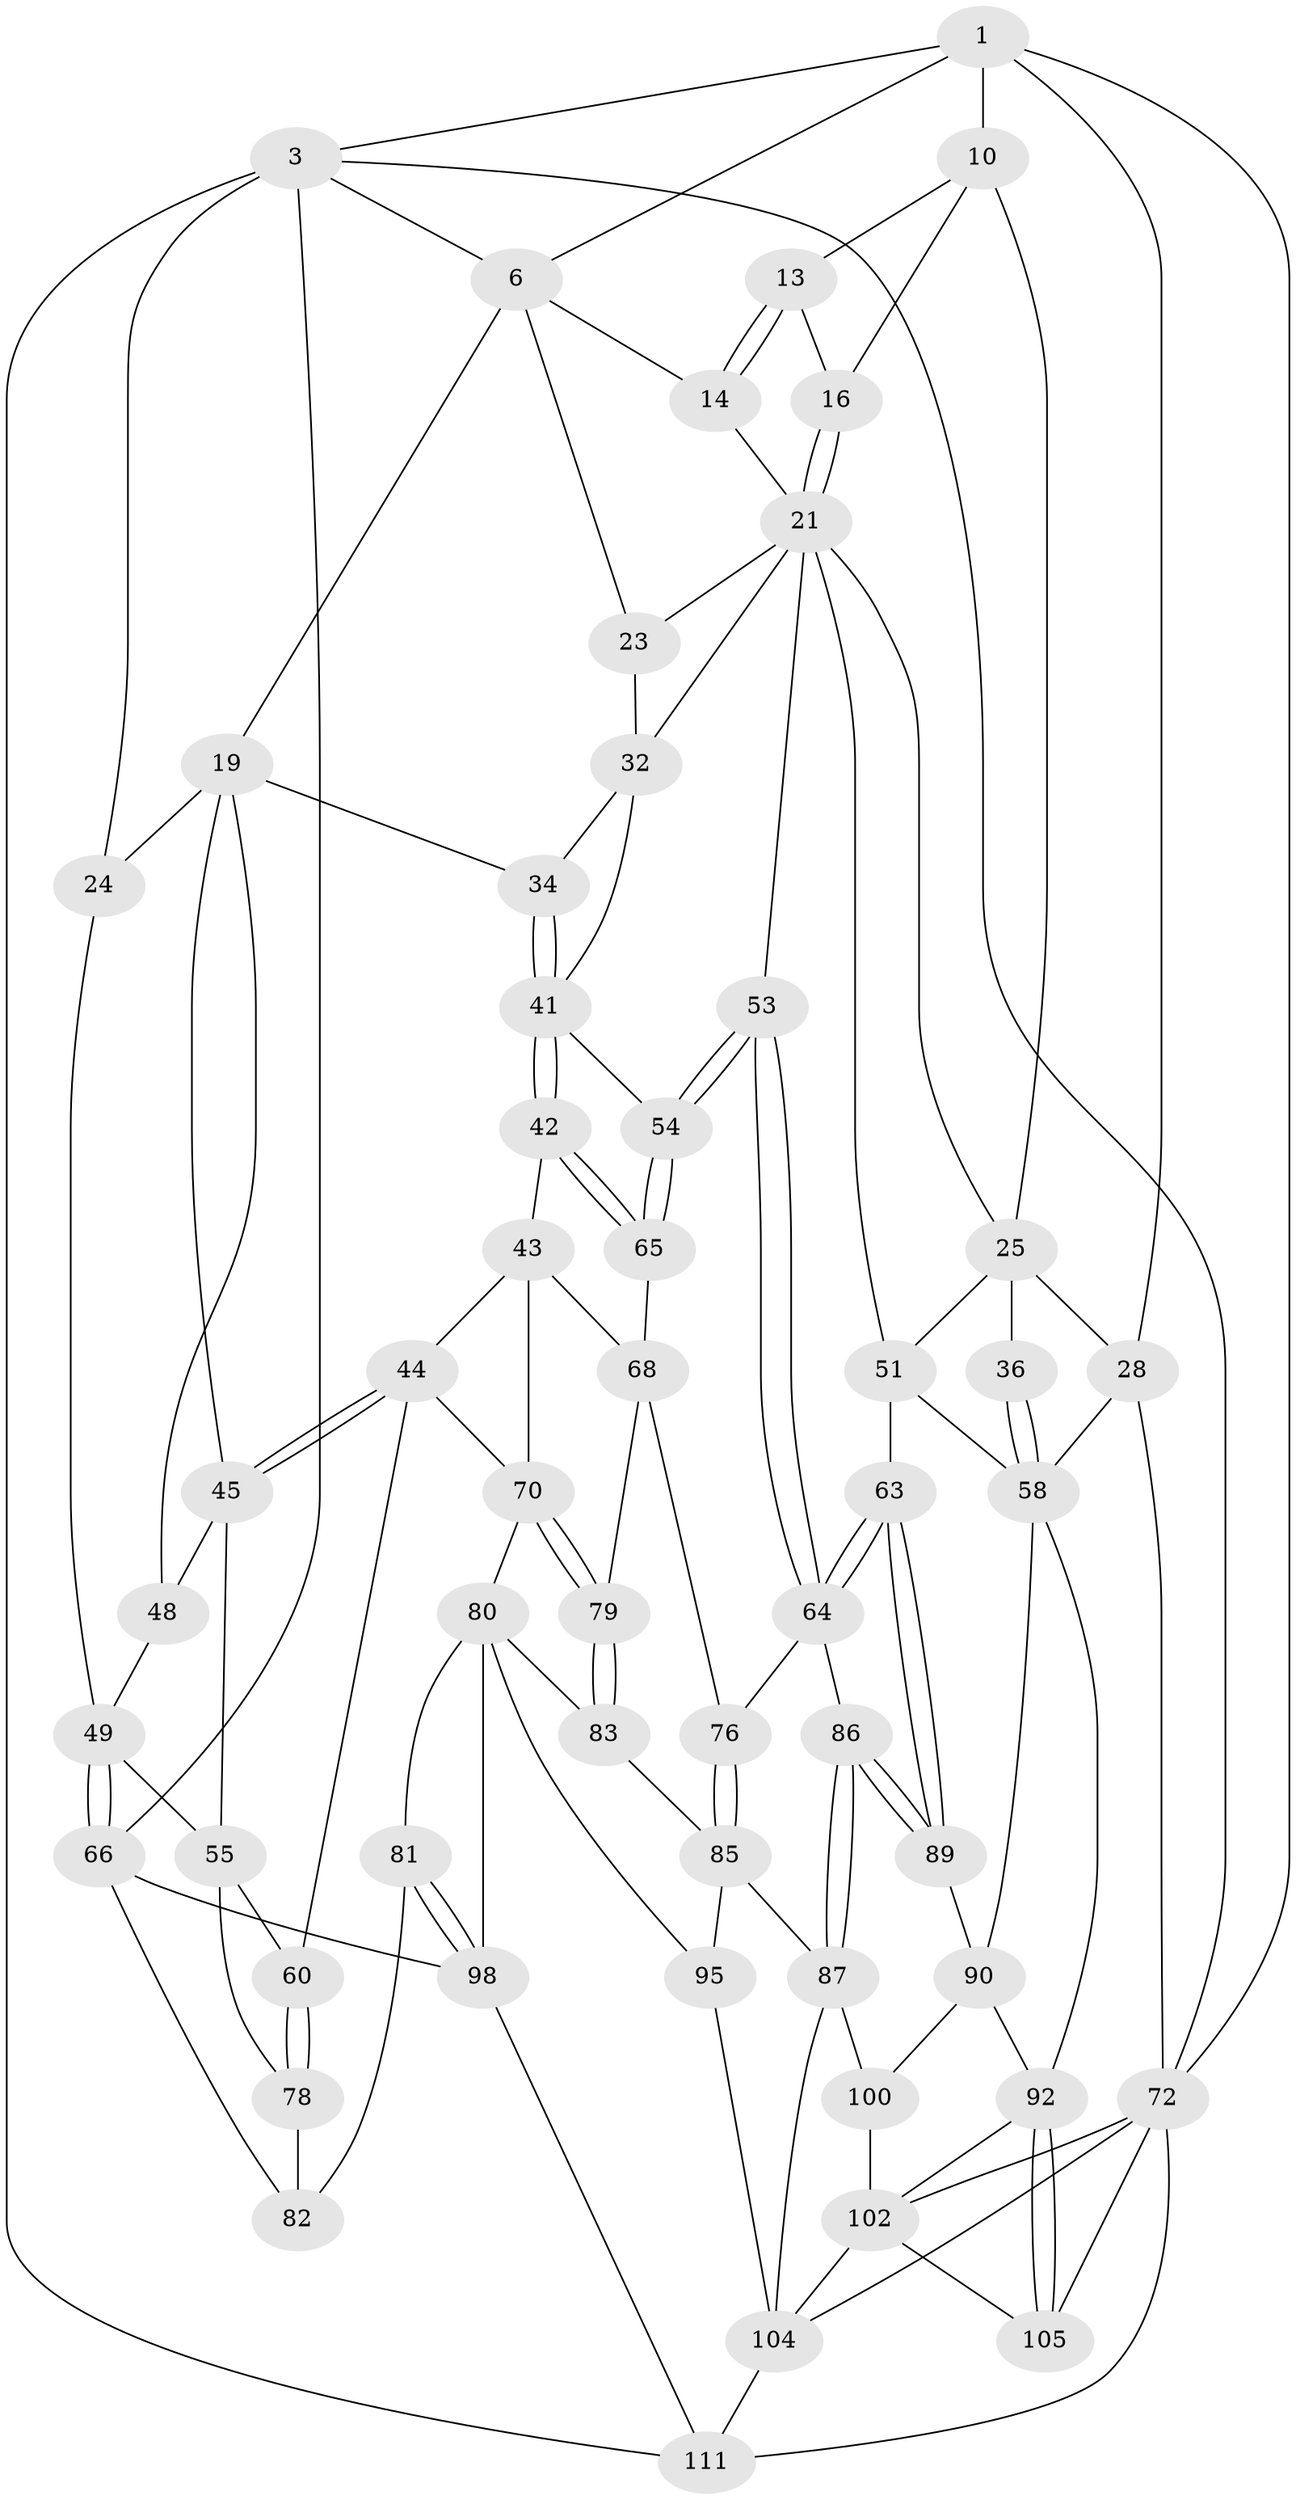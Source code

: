 // original degree distribution, {3: 0.017857142857142856, 6: 0.21428571428571427, 4: 0.23214285714285715, 5: 0.5357142857142857}
// Generated by graph-tools (version 1.1) at 2025/28/03/15/25 16:28:06]
// undirected, 56 vertices, 128 edges
graph export_dot {
graph [start="1"]
  node [color=gray90,style=filled];
  1 [pos="+0.5378394081772879+0",super="+5+2"];
  3 [pos="+0+0",super="+67+4+9"];
  6 [pos="+0.33373222667918867+0.13885222240597267",super="+15+7"];
  10 [pos="+0.5838952147783516+0.025920079458460886",super="+11"];
  13 [pos="+0.5994155471415923+0.07548847694033363"];
  14 [pos="+0.49424781145494673+0.2030983042340799"];
  16 [pos="+0.6388914553223234+0.12252905032662428"];
  19 [pos="+0.25773018889174504+0.32414635071109316",super="+20+35"];
  21 [pos="+0.6196797579833933+0.2809556996743869",super="+22+27"];
  23 [pos="+0.47428302431121533+0.30317069416640113"];
  24 [pos="+0+0.08432239209786674",super="+40"];
  25 [pos="+0.8129820457423008+0.2749714676176074",super="+29+26"];
  28 [pos="+1+0.3096883798523609",super="+57"];
  32 [pos="+0.5476479365777199+0.41027956880589683",super="+33"];
  34 [pos="+0.33528729370980226+0.3817961811924566"];
  36 [pos="+0.8902930446351548+0.46556648721940463"];
  41 [pos="+0.36870986063333616+0.4900217920671081",super="+46"];
  42 [pos="+0.3643834767298417+0.5044010349967188"];
  43 [pos="+0.3147343491529193+0.5177054592962606",super="+69"];
  44 [pos="+0.2395374907268001+0.51567577544397",super="+59"];
  45 [pos="+0.23125046777537028+0.4903595024451098",super="+47"];
  48 [pos="+0.11905847155244885+0.41864018569247824"];
  49 [pos="+0+0.6148017012516838",super="+50"];
  51 [pos="+0.7497803566742625+0.6020659660557335",super="+52"];
  53 [pos="+0.5042368285953305+0.5578041397404803"];
  54 [pos="+0.49258927175380046+0.5540272632488908"];
  55 [pos="+0.1169114198471314+0.5370649503557804",super="+56"];
  58 [pos="+0.9824101998706709+0.5770882812806626",super="+61"];
  60 [pos="+0.1818511096649935+0.5684228395403624"];
  63 [pos="+0.5609152881841262+0.6328501325683212"];
  64 [pos="+0.5102660213416171+0.6045785427930377",super="+75"];
  65 [pos="+0.37736133873413785+0.5447240454951896"];
  66 [pos="+0+0.7798134490321745",super="+97"];
  68 [pos="+0.3759797132072012+0.5540021164571962",super="+77"];
  70 [pos="+0.2929228137847033+0.6007685927630141",super="+71"];
  72 [pos="+1+1",super="+107+73"];
  76 [pos="+0.45763340219082527+0.6353553749593743"];
  78 [pos="+0.04913828938342263+0.6626922634370671"];
  79 [pos="+0.33638211726203454+0.66654281251171"];
  80 [pos="+0.1817280200731255+0.709707776654009",super="+84"];
  81 [pos="+0.1811820597764528+0.7098589035000248"];
  82 [pos="+0.15587399958572304+0.7083079086975419"];
  83 [pos="+0.33977161621454627+0.7013474771666782"];
  85 [pos="+0.3604404397576622+0.7127364805873178",super="+88"];
  86 [pos="+0.49896477851711035+0.8266337242462698"];
  87 [pos="+0.49311735094542136+0.8355515761662021",super="+101"];
  89 [pos="+0.5756567117524627+0.7526635967689748"];
  90 [pos="+0.670338393684546+0.7466109790472392",super="+94"];
  92 [pos="+0.8239630809267476+0.8367809043026044",super="+93"];
  95 [pos="+0.3098267626659352+0.8754440869959352"];
  98 [pos="+0.16285121766402502+0.8824985889213943",super="+99"];
  100 [pos="+0.6790345174845526+0.8269442057575296"];
  102 [pos="+0.6930663281131462+0.8969525169079272",super="+106+103"];
  104 [pos="+0.5160786170573165+0.8986416423244353",super="+109"];
  105 [pos="+0.7328014340385933+0.9295739352441766"];
  111 [pos="+0.11020801846013456+1",super="+112"];
  1 -- 10 [weight=2];
  1 -- 6;
  1 -- 3;
  1 -- 72;
  1 -- 28;
  3 -- 72;
  3 -- 66;
  3 -- 111;
  3 -- 6;
  3 -- 24;
  6 -- 19 [weight=2];
  6 -- 23;
  6 -- 14;
  10 -- 13;
  10 -- 16;
  10 -- 25;
  13 -- 14;
  13 -- 14;
  13 -- 16;
  14 -- 21;
  16 -- 21;
  16 -- 21;
  19 -- 24 [weight=2];
  19 -- 48;
  19 -- 34;
  19 -- 45;
  21 -- 23;
  21 -- 32;
  21 -- 53;
  21 -- 25;
  21 -- 51;
  23 -- 32;
  24 -- 49;
  25 -- 28;
  25 -- 36 [weight=2];
  25 -- 51;
  28 -- 72;
  28 -- 58 [weight=2];
  32 -- 41;
  32 -- 34;
  34 -- 41;
  34 -- 41;
  36 -- 58;
  36 -- 58;
  41 -- 42;
  41 -- 42;
  41 -- 54;
  42 -- 43;
  42 -- 65;
  42 -- 65;
  43 -- 44;
  43 -- 68;
  43 -- 70;
  44 -- 45;
  44 -- 45;
  44 -- 70;
  44 -- 60;
  45 -- 48;
  45 -- 55;
  48 -- 49;
  49 -- 66;
  49 -- 66;
  49 -- 55;
  51 -- 63;
  51 -- 58;
  53 -- 54;
  53 -- 54;
  53 -- 64;
  53 -- 64;
  54 -- 65;
  54 -- 65;
  55 -- 60;
  55 -- 78;
  58 -- 90;
  58 -- 92;
  60 -- 78;
  60 -- 78;
  63 -- 64;
  63 -- 64;
  63 -- 89;
  63 -- 89;
  64 -- 76;
  64 -- 86;
  65 -- 68;
  66 -- 82;
  66 -- 98;
  68 -- 79;
  68 -- 76;
  70 -- 79;
  70 -- 79;
  70 -- 80;
  72 -- 102;
  72 -- 111;
  72 -- 105;
  72 -- 104;
  76 -- 85;
  76 -- 85;
  78 -- 82;
  79 -- 83;
  79 -- 83;
  80 -- 81;
  80 -- 98;
  80 -- 83;
  80 -- 95;
  81 -- 82;
  81 -- 98;
  81 -- 98;
  83 -- 85;
  85 -- 95;
  85 -- 87;
  86 -- 87;
  86 -- 87;
  86 -- 89;
  86 -- 89;
  87 -- 104;
  87 -- 100;
  89 -- 90;
  90 -- 100;
  90 -- 92;
  92 -- 105;
  92 -- 105;
  92 -- 102;
  95 -- 104;
  98 -- 111;
  100 -- 102;
  102 -- 105;
  102 -- 104;
  104 -- 111;
}
